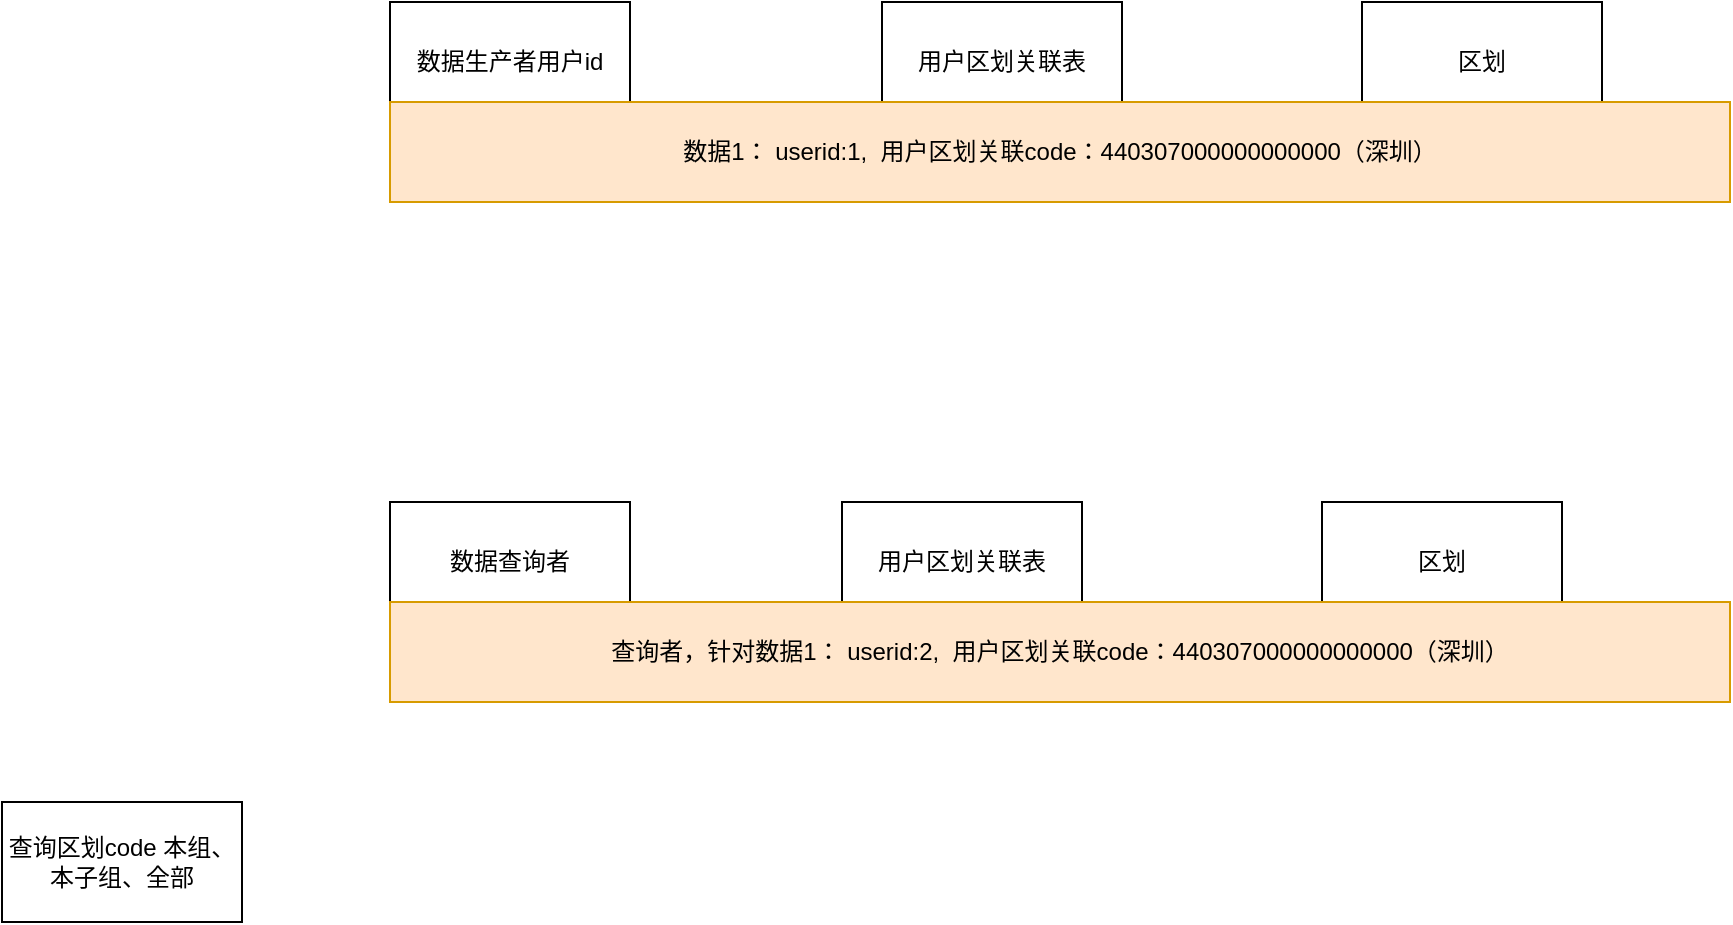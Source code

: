 <mxfile version="21.3.8" type="github">
  <diagram name="第 1 页" id="T_Qr8wbMWN0bz3B8aA-s">
    <mxGraphModel dx="1434" dy="764" grid="1" gridSize="10" guides="1" tooltips="1" connect="1" arrows="1" fold="1" page="1" pageScale="1" pageWidth="827" pageHeight="1169" math="0" shadow="0">
      <root>
        <mxCell id="0" />
        <mxCell id="1" parent="0" />
        <mxCell id="do1fyc625eEN_bc2Y6nT-1" value="数据生产者用户id" style="rounded=0;whiteSpace=wrap;html=1;" vertex="1" parent="1">
          <mxGeometry x="354" y="370" width="120" height="60" as="geometry" />
        </mxCell>
        <mxCell id="do1fyc625eEN_bc2Y6nT-2" value="数据查询者" style="rounded=0;whiteSpace=wrap;html=1;" vertex="1" parent="1">
          <mxGeometry x="354" y="620" width="120" height="60" as="geometry" />
        </mxCell>
        <mxCell id="do1fyc625eEN_bc2Y6nT-3" value="区划" style="rounded=0;whiteSpace=wrap;html=1;" vertex="1" parent="1">
          <mxGeometry x="840" y="370" width="120" height="60" as="geometry" />
        </mxCell>
        <mxCell id="do1fyc625eEN_bc2Y6nT-4" value="用户区划关联表" style="rounded=0;whiteSpace=wrap;html=1;" vertex="1" parent="1">
          <mxGeometry x="600" y="370" width="120" height="60" as="geometry" />
        </mxCell>
        <mxCell id="do1fyc625eEN_bc2Y6nT-5" value="数据1： userid:1,&amp;nbsp; 用户区划关联code：440307000000000000（深圳）" style="rounded=0;whiteSpace=wrap;html=1;fillColor=#ffe6cc;strokeColor=#d79b00;" vertex="1" parent="1">
          <mxGeometry x="354" y="420" width="670" height="50" as="geometry" />
        </mxCell>
        <mxCell id="do1fyc625eEN_bc2Y6nT-6" value="区划" style="rounded=0;whiteSpace=wrap;html=1;" vertex="1" parent="1">
          <mxGeometry x="820" y="620" width="120" height="60" as="geometry" />
        </mxCell>
        <mxCell id="do1fyc625eEN_bc2Y6nT-7" value="用户区划关联表" style="rounded=0;whiteSpace=wrap;html=1;" vertex="1" parent="1">
          <mxGeometry x="580" y="620" width="120" height="60" as="geometry" />
        </mxCell>
        <mxCell id="do1fyc625eEN_bc2Y6nT-8" value="查询者，针对数据1： userid:2,&amp;nbsp; 用户区划关联code：440307000000000000（深圳）" style="rounded=0;whiteSpace=wrap;html=1;fillColor=#ffe6cc;strokeColor=#d79b00;" vertex="1" parent="1">
          <mxGeometry x="354" y="670" width="670" height="50" as="geometry" />
        </mxCell>
        <mxCell id="do1fyc625eEN_bc2Y6nT-9" value="查询区划code 本组、本子组、全部" style="rounded=0;whiteSpace=wrap;html=1;" vertex="1" parent="1">
          <mxGeometry x="160" y="770" width="120" height="60" as="geometry" />
        </mxCell>
      </root>
    </mxGraphModel>
  </diagram>
</mxfile>
